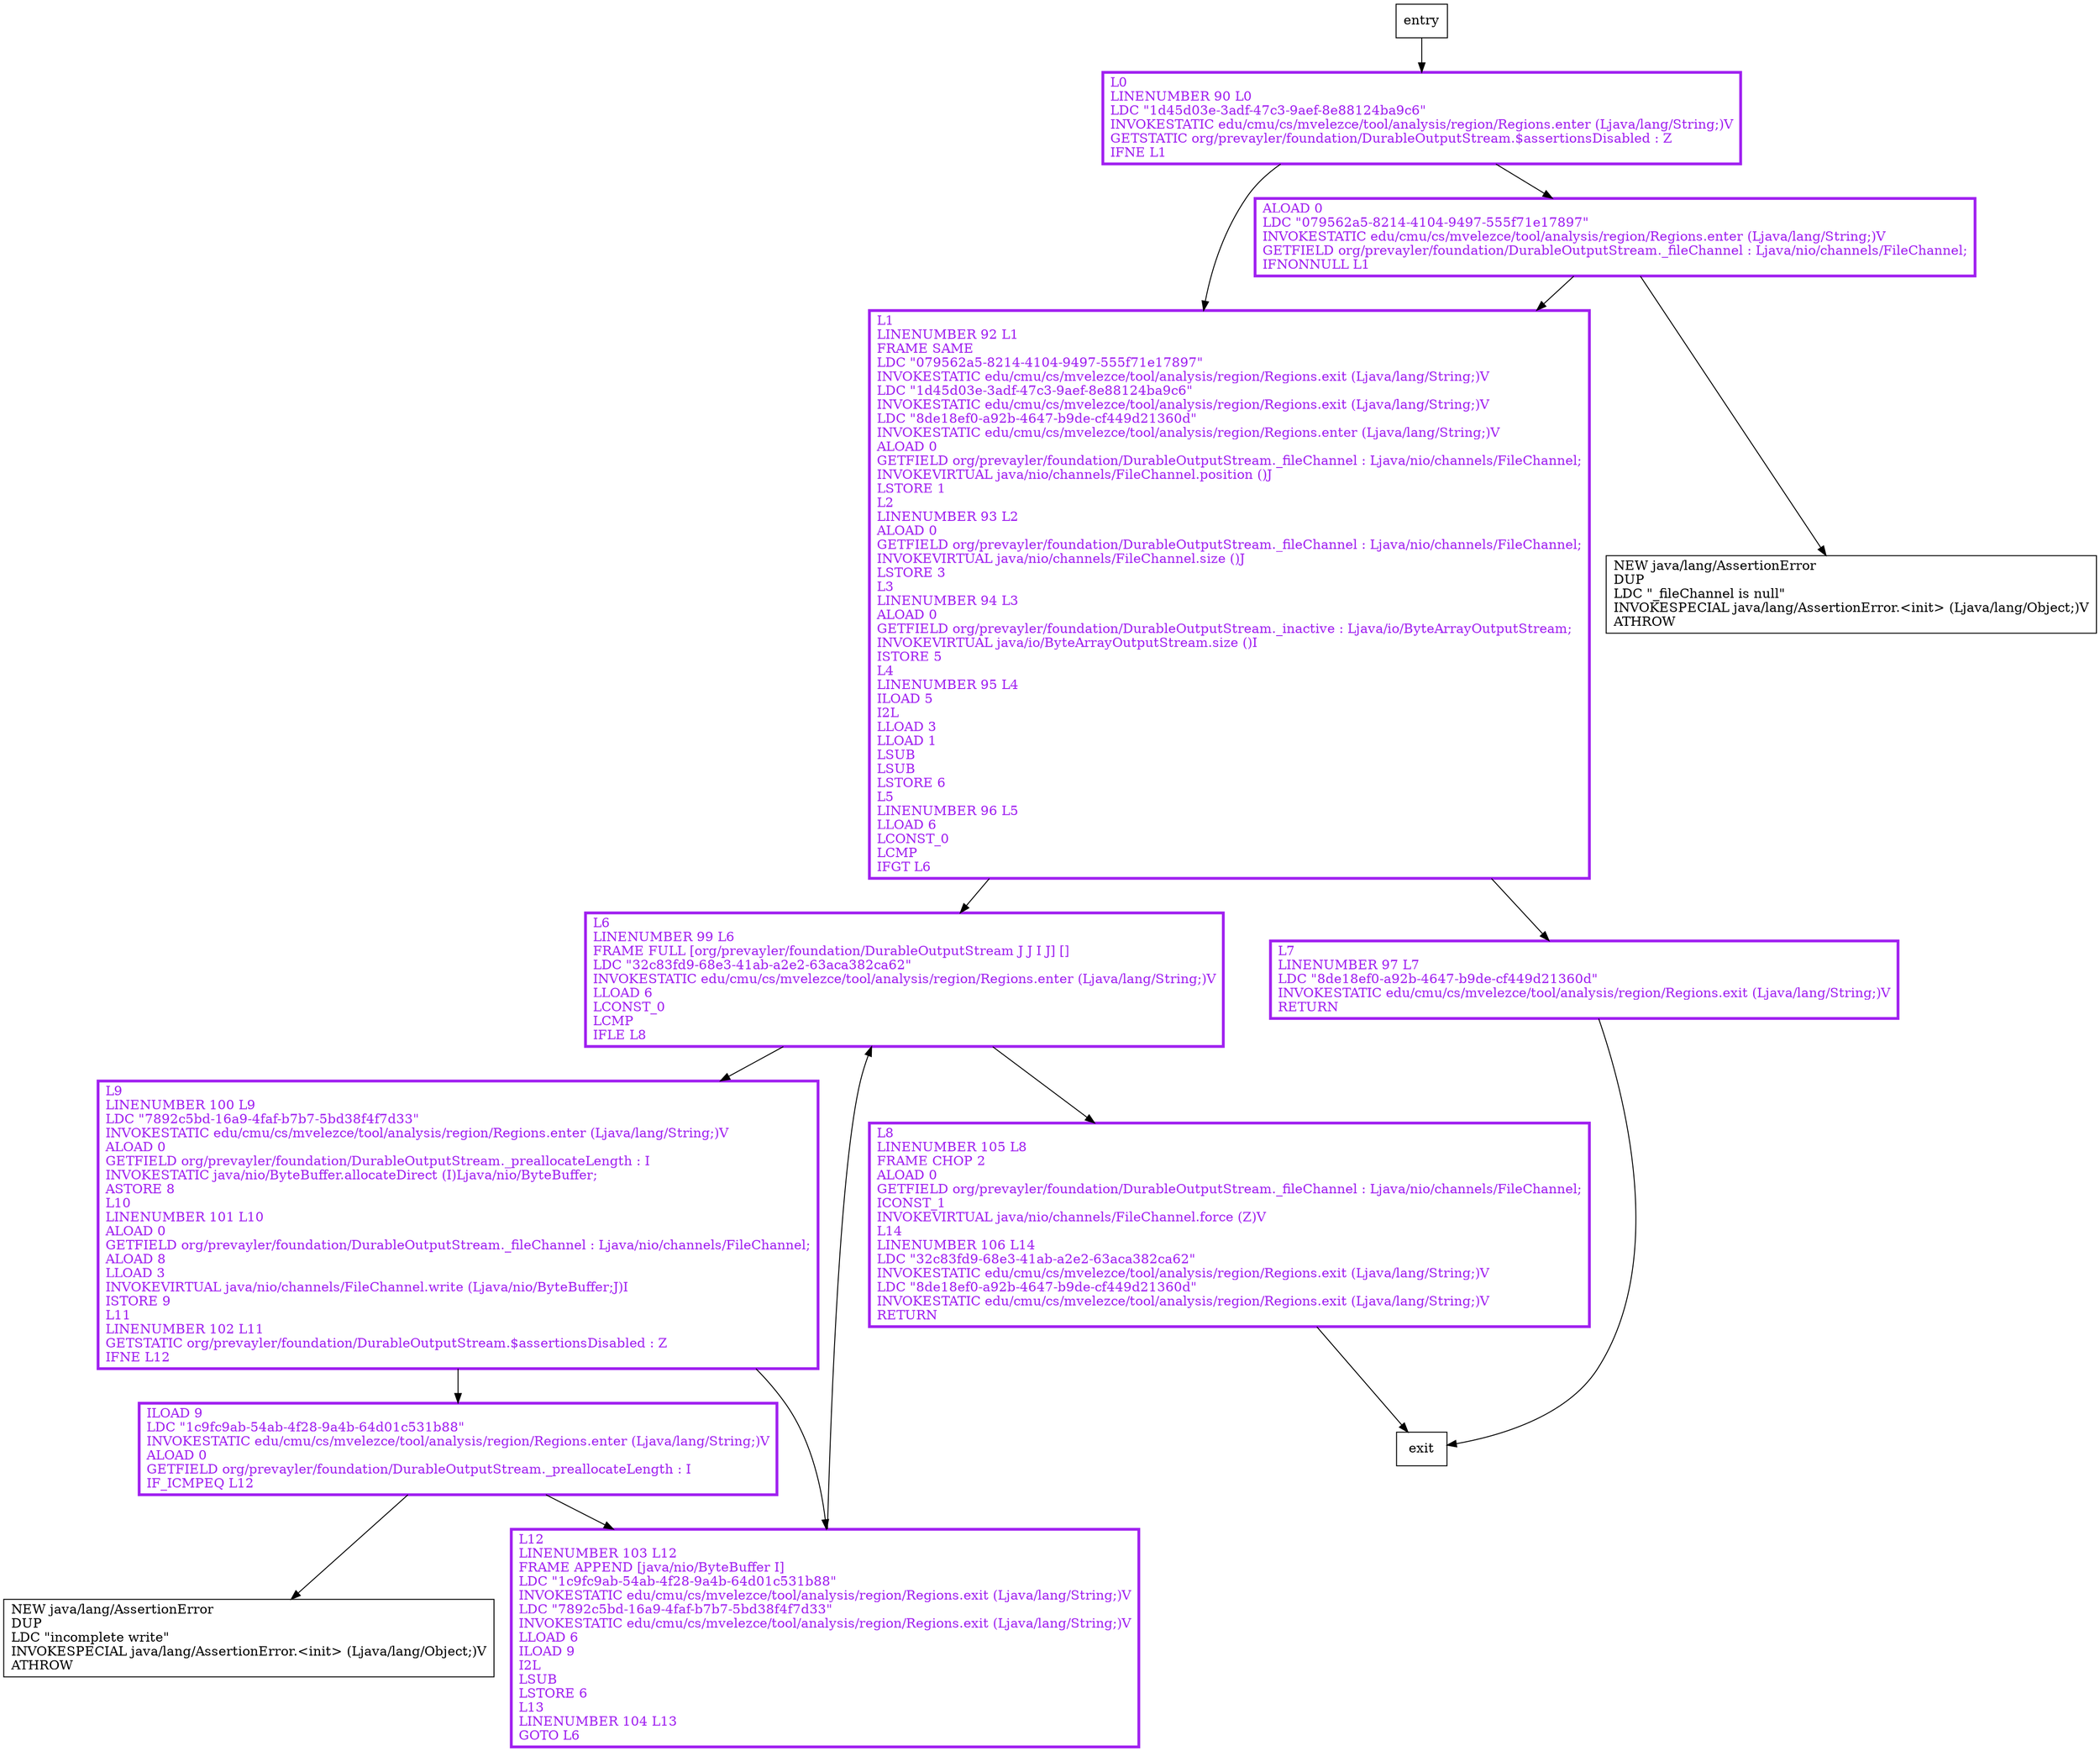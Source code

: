 digraph preallocate {
node [shape=record];
290387978 [label="L8\lLINENUMBER 105 L8\lFRAME CHOP 2\lALOAD 0\lGETFIELD org/prevayler/foundation/DurableOutputStream._fileChannel : Ljava/nio/channels/FileChannel;\lICONST_1\lINVOKEVIRTUAL java/nio/channels/FileChannel.force (Z)V\lL14\lLINENUMBER 106 L14\lLDC \"32c83fd9-68e3-41ab-a2e2-63aca382ca62\"\lINVOKESTATIC edu/cmu/cs/mvelezce/tool/analysis/region/Regions.exit (Ljava/lang/String;)V\lLDC \"8de18ef0-a92b-4647-b9de-cf449d21360d\"\lINVOKESTATIC edu/cmu/cs/mvelezce/tool/analysis/region/Regions.exit (Ljava/lang/String;)V\lRETURN\l"];
1496197550 [label="L1\lLINENUMBER 92 L1\lFRAME SAME\lLDC \"079562a5-8214-4104-9497-555f71e17897\"\lINVOKESTATIC edu/cmu/cs/mvelezce/tool/analysis/region/Regions.exit (Ljava/lang/String;)V\lLDC \"1d45d03e-3adf-47c3-9aef-8e88124ba9c6\"\lINVOKESTATIC edu/cmu/cs/mvelezce/tool/analysis/region/Regions.exit (Ljava/lang/String;)V\lLDC \"8de18ef0-a92b-4647-b9de-cf449d21360d\"\lINVOKESTATIC edu/cmu/cs/mvelezce/tool/analysis/region/Regions.enter (Ljava/lang/String;)V\lALOAD 0\lGETFIELD org/prevayler/foundation/DurableOutputStream._fileChannel : Ljava/nio/channels/FileChannel;\lINVOKEVIRTUAL java/nio/channels/FileChannel.position ()J\lLSTORE 1\lL2\lLINENUMBER 93 L2\lALOAD 0\lGETFIELD org/prevayler/foundation/DurableOutputStream._fileChannel : Ljava/nio/channels/FileChannel;\lINVOKEVIRTUAL java/nio/channels/FileChannel.size ()J\lLSTORE 3\lL3\lLINENUMBER 94 L3\lALOAD 0\lGETFIELD org/prevayler/foundation/DurableOutputStream._inactive : Ljava/io/ByteArrayOutputStream;\lINVOKEVIRTUAL java/io/ByteArrayOutputStream.size ()I\lISTORE 5\lL4\lLINENUMBER 95 L4\lILOAD 5\lI2L\lLLOAD 3\lLLOAD 1\lLSUB\lLSUB\lLSTORE 6\lL5\lLINENUMBER 96 L5\lLLOAD 6\lLCONST_0\lLCMP\lIFGT L6\l"];
799516744 [label="L6\lLINENUMBER 99 L6\lFRAME FULL [org/prevayler/foundation/DurableOutputStream J J I J] []\lLDC \"32c83fd9-68e3-41ab-a2e2-63aca382ca62\"\lINVOKESTATIC edu/cmu/cs/mvelezce/tool/analysis/region/Regions.enter (Ljava/lang/String;)V\lLLOAD 6\lLCONST_0\lLCMP\lIFLE L8\l"];
896393489 [label="L9\lLINENUMBER 100 L9\lLDC \"7892c5bd-16a9-4faf-b7b7-5bd38f4f7d33\"\lINVOKESTATIC edu/cmu/cs/mvelezce/tool/analysis/region/Regions.enter (Ljava/lang/String;)V\lALOAD 0\lGETFIELD org/prevayler/foundation/DurableOutputStream._preallocateLength : I\lINVOKESTATIC java/nio/ByteBuffer.allocateDirect (I)Ljava/nio/ByteBuffer;\lASTORE 8\lL10\lLINENUMBER 101 L10\lALOAD 0\lGETFIELD org/prevayler/foundation/DurableOutputStream._fileChannel : Ljava/nio/channels/FileChannel;\lALOAD 8\lLLOAD 3\lINVOKEVIRTUAL java/nio/channels/FileChannel.write (Ljava/nio/ByteBuffer;J)I\lISTORE 9\lL11\lLINENUMBER 102 L11\lGETSTATIC org/prevayler/foundation/DurableOutputStream.$assertionsDisabled : Z\lIFNE L12\l"];
664467996 [label="L12\lLINENUMBER 103 L12\lFRAME APPEND [java/nio/ByteBuffer I]\lLDC \"1c9fc9ab-54ab-4f28-9a4b-64d01c531b88\"\lINVOKESTATIC edu/cmu/cs/mvelezce/tool/analysis/region/Regions.exit (Ljava/lang/String;)V\lLDC \"7892c5bd-16a9-4faf-b7b7-5bd38f4f7d33\"\lINVOKESTATIC edu/cmu/cs/mvelezce/tool/analysis/region/Regions.exit (Ljava/lang/String;)V\lLLOAD 6\lILOAD 9\lI2L\lLSUB\lLSTORE 6\lL13\lLINENUMBER 104 L13\lGOTO L6\l"];
124557131 [label="L7\lLINENUMBER 97 L7\lLDC \"8de18ef0-a92b-4647-b9de-cf449d21360d\"\lINVOKESTATIC edu/cmu/cs/mvelezce/tool/analysis/region/Regions.exit (Ljava/lang/String;)V\lRETURN\l"];
348193553 [label="L0\lLINENUMBER 90 L0\lLDC \"1d45d03e-3adf-47c3-9aef-8e88124ba9c6\"\lINVOKESTATIC edu/cmu/cs/mvelezce/tool/analysis/region/Regions.enter (Ljava/lang/String;)V\lGETSTATIC org/prevayler/foundation/DurableOutputStream.$assertionsDisabled : Z\lIFNE L1\l"];
575134044 [label="NEW java/lang/AssertionError\lDUP\lLDC \"incomplete write\"\lINVOKESPECIAL java/lang/AssertionError.\<init\> (Ljava/lang/Object;)V\lATHROW\l"];
870509742 [label="NEW java/lang/AssertionError\lDUP\lLDC \"_fileChannel is null\"\lINVOKESPECIAL java/lang/AssertionError.\<init\> (Ljava/lang/Object;)V\lATHROW\l"];
1152382827 [label="ILOAD 9\lLDC \"1c9fc9ab-54ab-4f28-9a4b-64d01c531b88\"\lINVOKESTATIC edu/cmu/cs/mvelezce/tool/analysis/region/Regions.enter (Ljava/lang/String;)V\lALOAD 0\lGETFIELD org/prevayler/foundation/DurableOutputStream._preallocateLength : I\lIF_ICMPEQ L12\l"];
1764750183 [label="ALOAD 0\lLDC \"079562a5-8214-4104-9497-555f71e17897\"\lINVOKESTATIC edu/cmu/cs/mvelezce/tool/analysis/region/Regions.enter (Ljava/lang/String;)V\lGETFIELD org/prevayler/foundation/DurableOutputStream._fileChannel : Ljava/nio/channels/FileChannel;\lIFNONNULL L1\l"];
entry;
exit;
1496197550 -> 799516744;
1496197550 -> 124557131;
799516744 -> 290387978;
799516744 -> 896393489;
124557131 -> exit;
348193553 -> 1496197550;
348193553 -> 1764750183;
290387978 -> exit;
entry -> 348193553;
896393489 -> 664467996;
896393489 -> 1152382827;
664467996 -> 799516744;
1152382827 -> 664467996;
1152382827 -> 575134044;
1764750183 -> 1496197550;
1764750183 -> 870509742;
290387978[fontcolor="purple", penwidth=3, color="purple"];
1496197550[fontcolor="purple", penwidth=3, color="purple"];
799516744[fontcolor="purple", penwidth=3, color="purple"];
896393489[fontcolor="purple", penwidth=3, color="purple"];
664467996[fontcolor="purple", penwidth=3, color="purple"];
124557131[fontcolor="purple", penwidth=3, color="purple"];
348193553[fontcolor="purple", penwidth=3, color="purple"];
1152382827[fontcolor="purple", penwidth=3, color="purple"];
1764750183[fontcolor="purple", penwidth=3, color="purple"];
}
